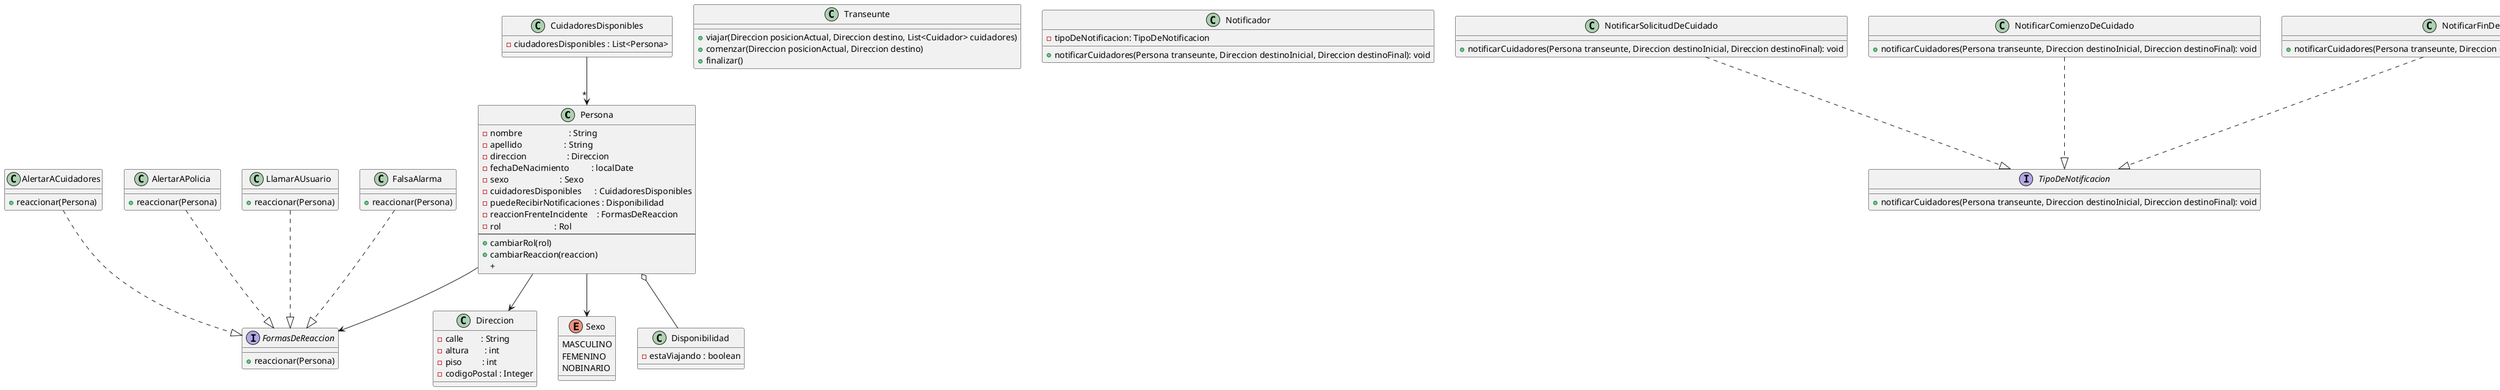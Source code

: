 @startuml

class Persona {
    -nombre                     : String
    -apellido                   : String
    -direccion                  : Direccion
    -fechaDeNacimiento          : localDate
    -sexo                       : Sexo
    -cuidadoresDisponibles      : CuidadoresDisponibles
    -puedeRecibirNotificaciones : Disponibilidad
    -reaccionFrenteIncidente    : FormasDeReaccion
    -rol                        : Rol
--
    +cambiarRol(rol)
    +cambiarReaccion(reaccion)
    +
}

class Transeunte {
    +viajar(Direccion posicionActual, Direccion destino, List<Cuidador> cuidadores)
    +comenzar(Direccion posicionActual, Direccion destino)
    +finalizar()
}

class CuidadoresDisponibles {
    -ciudadoresDisponibles : List<Persona>
}

class Direccion {
    -calle        : String
    -altura       : int
    -piso         : int
    -codigoPostal : Integer
}

enum Sexo {
    MASCULINO
    FEMENINO
    NOBINARIO
}

class Disponibilidad {
    -estaViajando : boolean
}

interface FormasDeReaccion {
    +reaccionar(Persona)
}

class AlertarACuidadores {
    +reaccionar(Persona)
}

class AlertarAPolicia {
    +reaccionar(Persona)
}

class LlamarAUsuario {
    +reaccionar(Persona)
}

class FalsaAlarma {
    +reaccionar(Persona)
}

class Notificador{
 -tipoDeNotificacion: TipoDeNotificacion
 +notificarCuidadores(Persona transeunte, Direccion destinoInicial, Direccion destinoFinal): void
}

interface TipoDeNotificacion{
 +notificarCuidadores(Persona transeunte, Direccion destinoInicial, Direccion destinoFinal): void
}

class NotificarSolicitudDeCuidado{
 +notificarCuidadores(Persona transeunte, Direccion destinoInicial, Direccion destinoFinal): void
}

class NotificarComienzoDeCuidado{
 +notificarCuidadores(Persona transeunte, Direccion destinoInicial, Direccion destinoFinal): void
}

class NotificarFinDeCuidado{
 +notificarCuidadores(Persona transeunte, Direccion destinoInicial, Direccion destinoFinal): void
}


Persona o-- Disponibilidad
Persona --> Direccion
Persona --> Sexo

CuidadoresDisponibles -->"*"Persona

Persona --> FormasDeReaccion
AlertarACuidadores ..|> FormasDeReaccion
AlertarAPolicia ..|> FormasDeReaccion
LlamarAUsuario ..|> FormasDeReaccion
FalsaAlarma ..|> FormasDeReaccion

NotificarComienzoDeCuidado ..|> TipoDeNotificacion
NotificarFinDeCuidado ..|> TipoDeNotificacion
NotificarSolicitudDeCuidado ..|> TipoDeNotificacion


@enduml